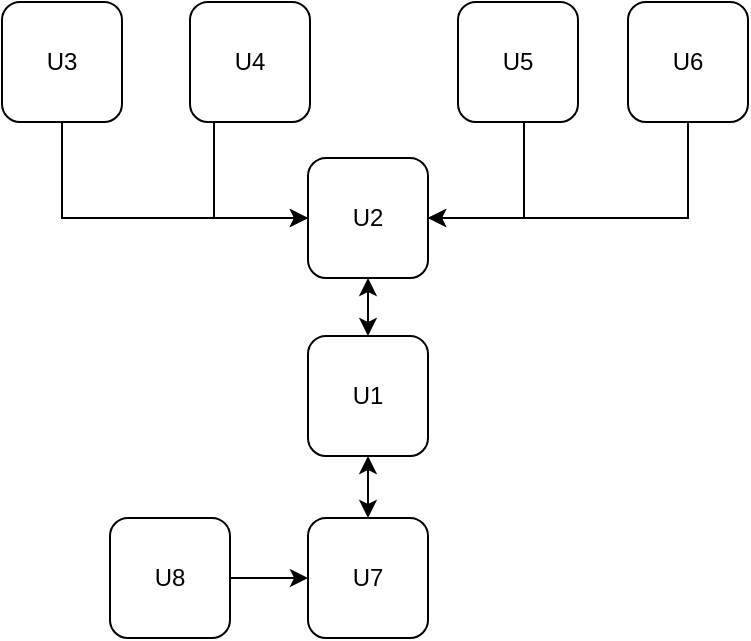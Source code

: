 <mxfile version="20.5.1" type="github">
  <diagram id="EmXyW7qWi83DQ8ZEt08_" name="第 1 页">
    <mxGraphModel dx="898" dy="481" grid="0" gridSize="10" guides="1" tooltips="1" connect="1" arrows="1" fold="1" page="1" pageScale="1" pageWidth="4681" pageHeight="3300" math="0" shadow="0">
      <root>
        <mxCell id="0" />
        <mxCell id="1" parent="0" />
        <mxCell id="LTvcoMtKOkWyJTOPSaD0-1" value="U2" style="rounded=1;whiteSpace=wrap;html=1;" vertex="1" parent="1">
          <mxGeometry x="345" y="435" width="60" height="60" as="geometry" />
        </mxCell>
        <mxCell id="LTvcoMtKOkWyJTOPSaD0-2" value="U1" style="rounded=1;whiteSpace=wrap;html=1;" vertex="1" parent="1">
          <mxGeometry x="345" y="524" width="60" height="60" as="geometry" />
        </mxCell>
        <mxCell id="LTvcoMtKOkWyJTOPSaD0-11" style="edgeStyle=orthogonalEdgeStyle;rounded=0;orthogonalLoop=1;jettySize=auto;html=1;entryX=0;entryY=0.5;entryDx=0;entryDy=0;" edge="1" parent="1" source="LTvcoMtKOkWyJTOPSaD0-3" target="LTvcoMtKOkWyJTOPSaD0-1">
          <mxGeometry relative="1" as="geometry">
            <Array as="points">
              <mxPoint x="298" y="465" />
            </Array>
          </mxGeometry>
        </mxCell>
        <mxCell id="LTvcoMtKOkWyJTOPSaD0-3" value="U4" style="rounded=1;whiteSpace=wrap;html=1;" vertex="1" parent="1">
          <mxGeometry x="286" y="357" width="60" height="60" as="geometry" />
        </mxCell>
        <mxCell id="LTvcoMtKOkWyJTOPSaD0-4" value="U3" style="rounded=1;whiteSpace=wrap;html=1;" vertex="1" parent="1">
          <mxGeometry x="192" y="357" width="60" height="60" as="geometry" />
        </mxCell>
        <mxCell id="LTvcoMtKOkWyJTOPSaD0-14" style="edgeStyle=orthogonalEdgeStyle;rounded=0;orthogonalLoop=1;jettySize=auto;html=1;entryX=1;entryY=0.5;entryDx=0;entryDy=0;" edge="1" parent="1" source="LTvcoMtKOkWyJTOPSaD0-5" target="LTvcoMtKOkWyJTOPSaD0-1">
          <mxGeometry relative="1" as="geometry">
            <Array as="points">
              <mxPoint x="453" y="465" />
            </Array>
          </mxGeometry>
        </mxCell>
        <mxCell id="LTvcoMtKOkWyJTOPSaD0-5" value="U5" style="rounded=1;whiteSpace=wrap;html=1;" vertex="1" parent="1">
          <mxGeometry x="420" y="357" width="60" height="60" as="geometry" />
        </mxCell>
        <mxCell id="LTvcoMtKOkWyJTOPSaD0-15" style="edgeStyle=orthogonalEdgeStyle;rounded=0;orthogonalLoop=1;jettySize=auto;html=1;entryX=1;entryY=0.5;entryDx=0;entryDy=0;" edge="1" parent="1" source="LTvcoMtKOkWyJTOPSaD0-6" target="LTvcoMtKOkWyJTOPSaD0-1">
          <mxGeometry relative="1" as="geometry">
            <Array as="points">
              <mxPoint x="535" y="465" />
            </Array>
          </mxGeometry>
        </mxCell>
        <mxCell id="LTvcoMtKOkWyJTOPSaD0-6" value="U6" style="rounded=1;whiteSpace=wrap;html=1;" vertex="1" parent="1">
          <mxGeometry x="505" y="357" width="60" height="60" as="geometry" />
        </mxCell>
        <mxCell id="LTvcoMtKOkWyJTOPSaD0-8" value="" style="endArrow=classic;startArrow=classic;html=1;rounded=0;entryX=0.5;entryY=1;entryDx=0;entryDy=0;exitX=0.5;exitY=0;exitDx=0;exitDy=0;" edge="1" parent="1" source="LTvcoMtKOkWyJTOPSaD0-2" target="LTvcoMtKOkWyJTOPSaD0-1">
          <mxGeometry width="50" height="50" relative="1" as="geometry">
            <mxPoint x="423.5" y="532" as="sourcePoint" />
            <mxPoint x="473.5" y="482" as="targetPoint" />
          </mxGeometry>
        </mxCell>
        <mxCell id="LTvcoMtKOkWyJTOPSaD0-10" value="" style="edgeStyle=segmentEdgeStyle;endArrow=classic;html=1;rounded=0;exitX=0.5;exitY=1;exitDx=0;exitDy=0;entryX=0;entryY=0.5;entryDx=0;entryDy=0;" edge="1" parent="1" source="LTvcoMtKOkWyJTOPSaD0-4" target="LTvcoMtKOkWyJTOPSaD0-1">
          <mxGeometry width="50" height="50" relative="1" as="geometry">
            <mxPoint x="234" y="432" as="sourcePoint" />
            <mxPoint x="290" y="474" as="targetPoint" />
            <Array as="points">
              <mxPoint x="222" y="465" />
            </Array>
          </mxGeometry>
        </mxCell>
        <mxCell id="LTvcoMtKOkWyJTOPSaD0-16" value="" style="endArrow=classic;startArrow=classic;html=1;rounded=0;entryX=0.5;entryY=1;entryDx=0;entryDy=0;exitX=0.5;exitY=0;exitDx=0;exitDy=0;" edge="1" parent="1" source="LTvcoMtKOkWyJTOPSaD0-17" target="LTvcoMtKOkWyJTOPSaD0-2">
          <mxGeometry width="50" height="50" relative="1" as="geometry">
            <mxPoint x="377" y="647" as="sourcePoint" />
            <mxPoint x="399" y="610" as="targetPoint" />
          </mxGeometry>
        </mxCell>
        <mxCell id="LTvcoMtKOkWyJTOPSaD0-17" value="U7" style="rounded=1;whiteSpace=wrap;html=1;" vertex="1" parent="1">
          <mxGeometry x="345" y="615" width="60" height="60" as="geometry" />
        </mxCell>
        <mxCell id="LTvcoMtKOkWyJTOPSaD0-19" style="edgeStyle=orthogonalEdgeStyle;rounded=0;orthogonalLoop=1;jettySize=auto;html=1;entryX=0;entryY=0.5;entryDx=0;entryDy=0;" edge="1" parent="1" source="LTvcoMtKOkWyJTOPSaD0-18" target="LTvcoMtKOkWyJTOPSaD0-17">
          <mxGeometry relative="1" as="geometry" />
        </mxCell>
        <mxCell id="LTvcoMtKOkWyJTOPSaD0-18" value="U8" style="rounded=1;whiteSpace=wrap;html=1;" vertex="1" parent="1">
          <mxGeometry x="246" y="615" width="60" height="60" as="geometry" />
        </mxCell>
      </root>
    </mxGraphModel>
  </diagram>
</mxfile>
